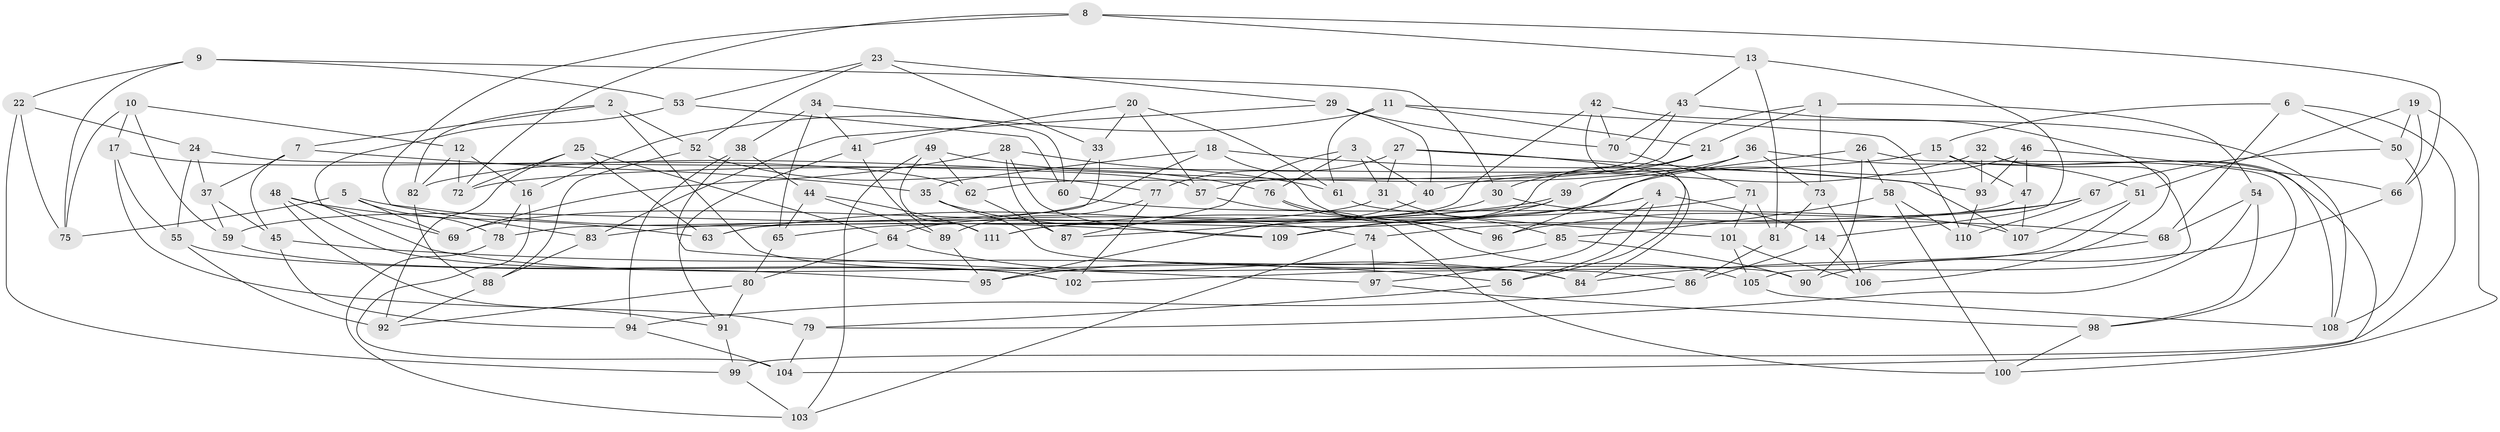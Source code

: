 // coarse degree distribution, {6: 0.6363636363636364, 4: 0.30303030303030304, 5: 0.045454545454545456, 3: 0.015151515151515152}
// Generated by graph-tools (version 1.1) at 2025/24/03/03/25 07:24:23]
// undirected, 111 vertices, 222 edges
graph export_dot {
graph [start="1"]
  node [color=gray90,style=filled];
  1;
  2;
  3;
  4;
  5;
  6;
  7;
  8;
  9;
  10;
  11;
  12;
  13;
  14;
  15;
  16;
  17;
  18;
  19;
  20;
  21;
  22;
  23;
  24;
  25;
  26;
  27;
  28;
  29;
  30;
  31;
  32;
  33;
  34;
  35;
  36;
  37;
  38;
  39;
  40;
  41;
  42;
  43;
  44;
  45;
  46;
  47;
  48;
  49;
  50;
  51;
  52;
  53;
  54;
  55;
  56;
  57;
  58;
  59;
  60;
  61;
  62;
  63;
  64;
  65;
  66;
  67;
  68;
  69;
  70;
  71;
  72;
  73;
  74;
  75;
  76;
  77;
  78;
  79;
  80;
  81;
  82;
  83;
  84;
  85;
  86;
  87;
  88;
  89;
  90;
  91;
  92;
  93;
  94;
  95;
  96;
  97;
  98;
  99;
  100;
  101;
  102;
  103;
  104;
  105;
  106;
  107;
  108;
  109;
  110;
  111;
  1 -- 57;
  1 -- 21;
  1 -- 73;
  1 -- 54;
  2 -- 7;
  2 -- 52;
  2 -- 90;
  2 -- 82;
  3 -- 40;
  3 -- 76;
  3 -- 31;
  3 -- 87;
  4 -- 111;
  4 -- 97;
  4 -- 56;
  4 -- 14;
  5 -- 78;
  5 -- 109;
  5 -- 69;
  5 -- 75;
  6 -- 68;
  6 -- 15;
  6 -- 50;
  6 -- 99;
  7 -- 35;
  7 -- 37;
  7 -- 45;
  8 -- 83;
  8 -- 66;
  8 -- 72;
  8 -- 13;
  9 -- 53;
  9 -- 22;
  9 -- 75;
  9 -- 30;
  10 -- 12;
  10 -- 59;
  10 -- 17;
  10 -- 75;
  11 -- 110;
  11 -- 16;
  11 -- 21;
  11 -- 61;
  12 -- 82;
  12 -- 72;
  12 -- 16;
  13 -- 43;
  13 -- 81;
  13 -- 14;
  14 -- 106;
  14 -- 86;
  15 -- 72;
  15 -- 47;
  15 -- 104;
  16 -- 104;
  16 -- 78;
  17 -- 79;
  17 -- 62;
  17 -- 55;
  18 -- 96;
  18 -- 35;
  18 -- 93;
  18 -- 59;
  19 -- 100;
  19 -- 51;
  19 -- 50;
  19 -- 66;
  20 -- 41;
  20 -- 33;
  20 -- 57;
  20 -- 61;
  21 -- 30;
  21 -- 111;
  22 -- 75;
  22 -- 99;
  22 -- 24;
  23 -- 33;
  23 -- 29;
  23 -- 52;
  23 -- 53;
  24 -- 55;
  24 -- 37;
  24 -- 57;
  25 -- 63;
  25 -- 92;
  25 -- 72;
  25 -- 64;
  26 -- 90;
  26 -- 39;
  26 -- 98;
  26 -- 58;
  27 -- 84;
  27 -- 77;
  27 -- 31;
  27 -- 107;
  28 -- 87;
  28 -- 69;
  28 -- 109;
  28 -- 61;
  29 -- 70;
  29 -- 83;
  29 -- 40;
  30 -- 65;
  30 -- 68;
  31 -- 85;
  31 -- 69;
  32 -- 106;
  32 -- 40;
  32 -- 93;
  32 -- 108;
  33 -- 60;
  33 -- 78;
  34 -- 60;
  34 -- 65;
  34 -- 41;
  34 -- 38;
  35 -- 74;
  35 -- 86;
  36 -- 82;
  36 -- 73;
  36 -- 51;
  36 -- 96;
  37 -- 45;
  37 -- 59;
  38 -- 94;
  38 -- 44;
  38 -- 97;
  39 -- 109;
  39 -- 87;
  39 -- 63;
  40 -- 95;
  41 -- 91;
  41 -- 89;
  42 -- 56;
  42 -- 63;
  42 -- 70;
  42 -- 108;
  43 -- 105;
  43 -- 70;
  43 -- 62;
  44 -- 89;
  44 -- 111;
  44 -- 65;
  45 -- 56;
  45 -- 94;
  46 -- 93;
  46 -- 64;
  46 -- 66;
  46 -- 47;
  47 -- 107;
  47 -- 74;
  48 -- 91;
  48 -- 63;
  48 -- 102;
  48 -- 69;
  49 -- 76;
  49 -- 62;
  49 -- 111;
  49 -- 103;
  50 -- 67;
  50 -- 108;
  51 -- 107;
  51 -- 102;
  52 -- 77;
  52 -- 88;
  53 -- 60;
  53 -- 84;
  54 -- 68;
  54 -- 98;
  54 -- 79;
  55 -- 95;
  55 -- 92;
  56 -- 79;
  57 -- 100;
  58 -- 100;
  58 -- 110;
  58 -- 85;
  59 -- 102;
  60 -- 107;
  61 -- 101;
  62 -- 87;
  64 -- 84;
  64 -- 80;
  65 -- 80;
  66 -- 90;
  67 -- 83;
  67 -- 110;
  67 -- 96;
  68 -- 84;
  70 -- 71;
  71 -- 109;
  71 -- 101;
  71 -- 81;
  73 -- 81;
  73 -- 106;
  74 -- 97;
  74 -- 103;
  76 -- 96;
  76 -- 105;
  77 -- 89;
  77 -- 102;
  78 -- 103;
  79 -- 104;
  80 -- 91;
  80 -- 92;
  81 -- 86;
  82 -- 88;
  83 -- 88;
  85 -- 90;
  85 -- 95;
  86 -- 94;
  88 -- 92;
  89 -- 95;
  91 -- 99;
  93 -- 110;
  94 -- 104;
  97 -- 98;
  98 -- 100;
  99 -- 103;
  101 -- 106;
  101 -- 105;
  105 -- 108;
}
